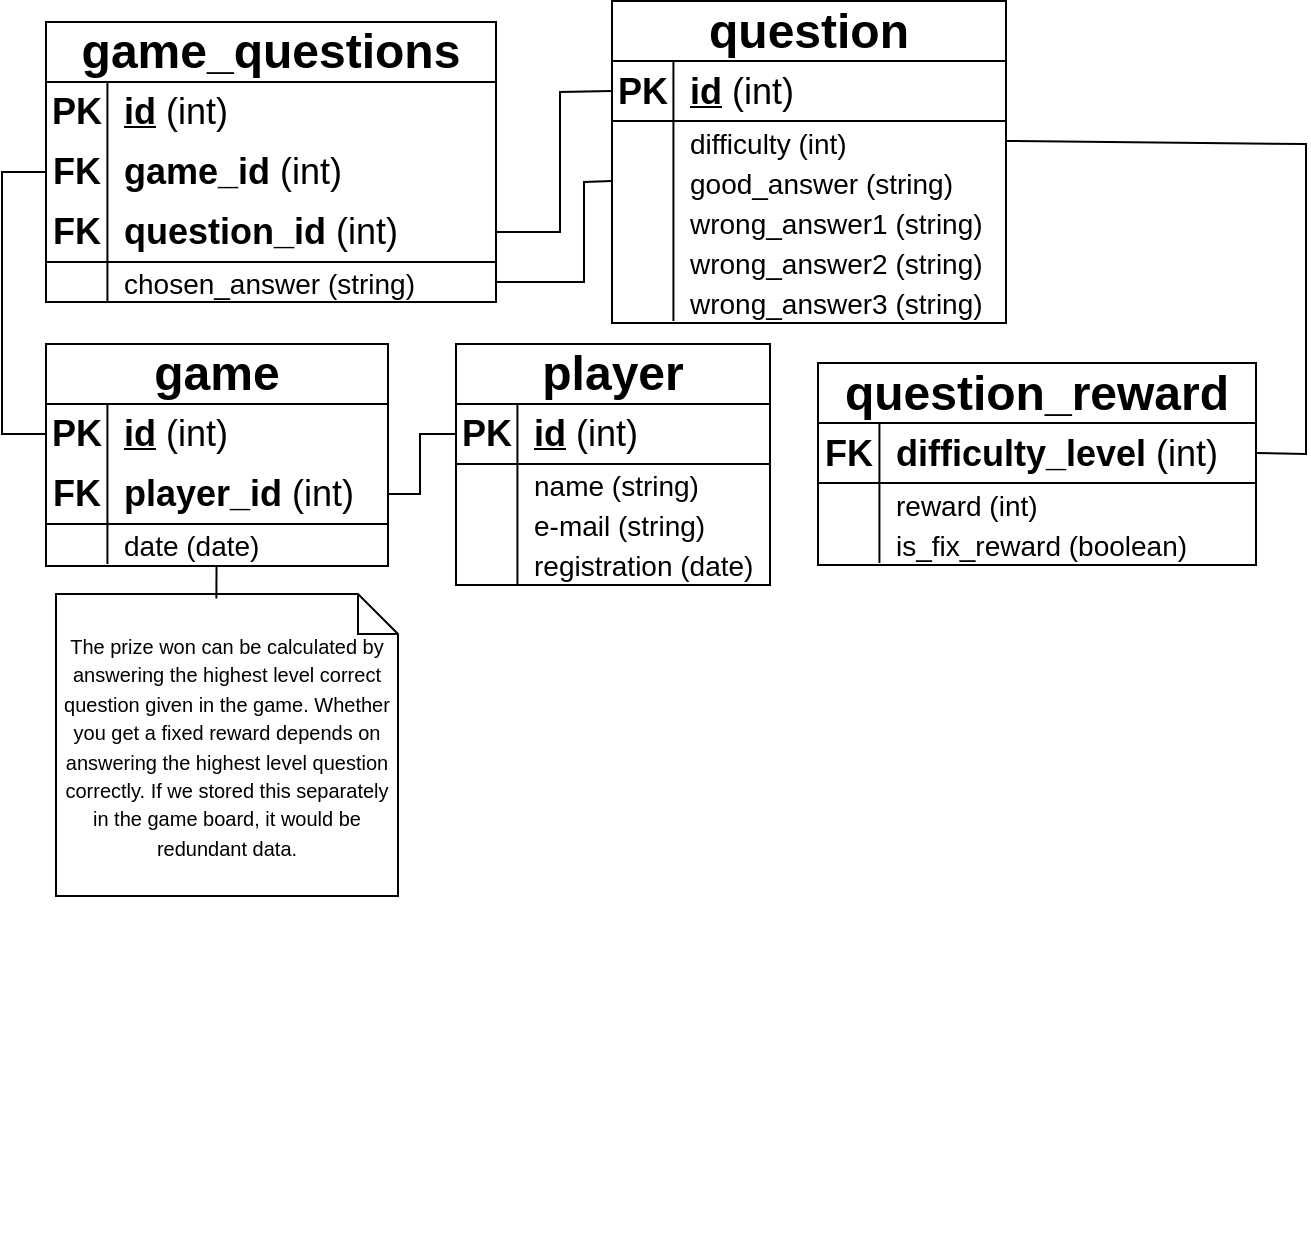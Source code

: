 <mxfile version="21.7.4" type="device">
  <diagram name="Page-1" id="cfBk19PfN_RASMxErwAL">
    <mxGraphModel dx="989" dy="537" grid="0" gridSize="10" guides="1" tooltips="1" connect="1" arrows="1" fold="1" page="1" pageScale="1" pageWidth="850" pageHeight="1100" math="0" shadow="0">
      <root>
        <mxCell id="0" />
        <mxCell id="1" parent="0" />
        <mxCell id="Cbe2RraBzgDYHhXFiiV8-69" value="&lt;font style=&quot;font-size: 24px;&quot;&gt;player&lt;/font&gt;" style="shape=table;startSize=30;container=1;collapsible=1;childLayout=tableLayout;fixedRows=1;rowLines=0;fontStyle=1;align=center;resizeLast=1;html=1;whiteSpace=wrap;labelBorderColor=none;" parent="1" vertex="1">
          <mxGeometry x="415" y="319" width="157" height="120.5" as="geometry">
            <mxRectangle x="263" y="378.5" width="107" height="41" as="alternateBounds" />
          </mxGeometry>
        </mxCell>
        <mxCell id="Cbe2RraBzgDYHhXFiiV8-70" value="" style="shape=tableRow;horizontal=0;startSize=0;swimlaneHead=0;swimlaneBody=0;fillColor=none;collapsible=0;dropTarget=0;points=[[0,0.5],[1,0.5]];portConstraint=eastwest;top=0;left=0;right=0;bottom=0;html=1;" parent="Cbe2RraBzgDYHhXFiiV8-69" vertex="1">
          <mxGeometry y="30" width="157" height="30" as="geometry" />
        </mxCell>
        <mxCell id="Cbe2RraBzgDYHhXFiiV8-71" value="&lt;font style=&quot;font-size: 18px;&quot;&gt;PK&lt;/font&gt;" style="shape=partialRectangle;connectable=0;fillColor=none;top=0;left=0;bottom=1;right=0;fontStyle=1;overflow=hidden;html=1;whiteSpace=wrap;" parent="Cbe2RraBzgDYHhXFiiV8-70" vertex="1">
          <mxGeometry width="30.714" height="30" as="geometry">
            <mxRectangle width="30.714" height="30" as="alternateBounds" />
          </mxGeometry>
        </mxCell>
        <mxCell id="Cbe2RraBzgDYHhXFiiV8-72" value="&lt;font style=&quot;font-size: 18px;&quot;&gt;&lt;u&gt;id&lt;/u&gt;&lt;span style=&quot;font-weight: normal;&quot;&gt; (int)&lt;/span&gt;&lt;/font&gt;" style="shape=partialRectangle;connectable=0;fillColor=none;top=0;left=0;bottom=1;right=0;align=left;spacingLeft=6;fontStyle=1;overflow=hidden;html=1;whiteSpace=wrap;strokeColor=inherit;" parent="Cbe2RraBzgDYHhXFiiV8-70" vertex="1">
          <mxGeometry x="30.714" width="126.286" height="30" as="geometry">
            <mxRectangle width="126.286" height="30" as="alternateBounds" />
          </mxGeometry>
        </mxCell>
        <mxCell id="Cbe2RraBzgDYHhXFiiV8-76" value="" style="shape=tableRow;horizontal=0;startSize=0;swimlaneHead=0;swimlaneBody=0;fillColor=none;collapsible=0;dropTarget=0;points=[[0,0.5],[1,0.5]];portConstraint=eastwest;top=0;left=0;right=0;bottom=0;html=1;" parent="Cbe2RraBzgDYHhXFiiV8-69" vertex="1">
          <mxGeometry y="60" width="157" height="20" as="geometry" />
        </mxCell>
        <mxCell id="Cbe2RraBzgDYHhXFiiV8-77" value="" style="shape=partialRectangle;connectable=0;fillColor=none;top=0;left=0;bottom=0;right=0;editable=1;overflow=hidden;html=1;whiteSpace=wrap;" parent="Cbe2RraBzgDYHhXFiiV8-76" vertex="1">
          <mxGeometry width="30.714" height="20" as="geometry">
            <mxRectangle width="30.714" height="20" as="alternateBounds" />
          </mxGeometry>
        </mxCell>
        <mxCell id="Cbe2RraBzgDYHhXFiiV8-78" value="&lt;font style=&quot;font-size: 14px;&quot;&gt;name (string)&lt;/font&gt;" style="shape=partialRectangle;connectable=0;fillColor=none;top=0;left=0;bottom=0;right=0;align=left;spacingLeft=6;overflow=hidden;html=1;whiteSpace=wrap;spacingTop=0;" parent="Cbe2RraBzgDYHhXFiiV8-76" vertex="1">
          <mxGeometry x="30.714" width="126.286" height="20" as="geometry">
            <mxRectangle width="126.286" height="20" as="alternateBounds" />
          </mxGeometry>
        </mxCell>
        <mxCell id="Cbe2RraBzgDYHhXFiiV8-79" value="" style="shape=tableRow;horizontal=0;startSize=0;swimlaneHead=0;swimlaneBody=0;fillColor=none;collapsible=0;dropTarget=0;points=[[0,0.5],[1,0.5]];portConstraint=eastwest;top=0;left=0;right=0;bottom=0;html=1;" parent="Cbe2RraBzgDYHhXFiiV8-69" vertex="1">
          <mxGeometry y="80" width="157" height="20" as="geometry" />
        </mxCell>
        <mxCell id="Cbe2RraBzgDYHhXFiiV8-80" value="" style="shape=partialRectangle;connectable=0;fillColor=none;top=0;left=0;bottom=0;right=0;editable=1;overflow=hidden;html=1;whiteSpace=wrap;" parent="Cbe2RraBzgDYHhXFiiV8-79" vertex="1">
          <mxGeometry width="30.714" height="20" as="geometry">
            <mxRectangle width="30.714" height="20" as="alternateBounds" />
          </mxGeometry>
        </mxCell>
        <mxCell id="Cbe2RraBzgDYHhXFiiV8-81" value="&lt;font style=&quot;font-size: 14px;&quot;&gt;e-mail (string)&lt;/font&gt;" style="shape=partialRectangle;connectable=0;fillColor=none;top=0;left=0;bottom=0;right=0;align=left;spacingLeft=6;overflow=hidden;html=1;whiteSpace=wrap;spacing=2;spacingTop=0;" parent="Cbe2RraBzgDYHhXFiiV8-79" vertex="1">
          <mxGeometry x="30.714" width="126.286" height="20" as="geometry">
            <mxRectangle width="126.286" height="20" as="alternateBounds" />
          </mxGeometry>
        </mxCell>
        <mxCell id="Cbe2RraBzgDYHhXFiiV8-86" value="" style="shape=tableRow;horizontal=0;startSize=0;swimlaneHead=0;swimlaneBody=0;fillColor=none;collapsible=0;dropTarget=0;points=[[0,0.5],[1,0.5]];portConstraint=eastwest;top=0;left=0;right=0;bottom=0;html=1;" parent="Cbe2RraBzgDYHhXFiiV8-69" vertex="1">
          <mxGeometry y="100" width="157" height="20" as="geometry" />
        </mxCell>
        <mxCell id="Cbe2RraBzgDYHhXFiiV8-87" value="" style="shape=partialRectangle;connectable=0;fillColor=none;top=0;left=0;bottom=0;right=0;editable=1;overflow=hidden;html=1;whiteSpace=wrap;" parent="Cbe2RraBzgDYHhXFiiV8-86" vertex="1">
          <mxGeometry width="30.714" height="20" as="geometry">
            <mxRectangle width="30.714" height="20" as="alternateBounds" />
          </mxGeometry>
        </mxCell>
        <mxCell id="Cbe2RraBzgDYHhXFiiV8-88" value="&lt;font style=&quot;font-size: 14px;&quot;&gt;registration (date)&lt;/font&gt;" style="shape=partialRectangle;connectable=0;fillColor=none;top=0;left=0;bottom=0;right=0;align=left;spacingLeft=6;overflow=hidden;html=1;whiteSpace=wrap;spacingTop=0;" parent="Cbe2RraBzgDYHhXFiiV8-86" vertex="1">
          <mxGeometry x="30.714" width="126.286" height="20" as="geometry">
            <mxRectangle width="126.286" height="20" as="alternateBounds" />
          </mxGeometry>
        </mxCell>
        <mxCell id="Cbe2RraBzgDYHhXFiiV8-89" value="&lt;font style=&quot;font-size: 24px;&quot;&gt;question&lt;/font&gt;" style="shape=table;startSize=30;container=1;collapsible=1;childLayout=tableLayout;fixedRows=1;rowLines=0;fontStyle=1;align=center;resizeLast=1;html=1;whiteSpace=wrap;labelBorderColor=none;" parent="1" vertex="1">
          <mxGeometry x="493" y="147.5" width="197" height="161" as="geometry">
            <mxRectangle x="573" y="292" width="107" height="41" as="alternateBounds" />
          </mxGeometry>
        </mxCell>
        <mxCell id="Cbe2RraBzgDYHhXFiiV8-90" value="" style="shape=tableRow;horizontal=0;startSize=0;swimlaneHead=0;swimlaneBody=0;fillColor=none;collapsible=0;dropTarget=0;points=[[0,0.5],[1,0.5]];portConstraint=eastwest;top=0;left=0;right=0;bottom=0;html=1;" parent="Cbe2RraBzgDYHhXFiiV8-89" vertex="1">
          <mxGeometry y="30" width="197" height="30" as="geometry" />
        </mxCell>
        <mxCell id="Cbe2RraBzgDYHhXFiiV8-91" value="&lt;font style=&quot;font-size: 18px;&quot;&gt;PK&lt;/font&gt;" style="shape=partialRectangle;connectable=0;fillColor=none;top=0;left=0;bottom=1;right=0;fontStyle=1;overflow=hidden;html=1;whiteSpace=wrap;" parent="Cbe2RraBzgDYHhXFiiV8-90" vertex="1">
          <mxGeometry width="30.714" height="30" as="geometry">
            <mxRectangle width="30.714" height="30" as="alternateBounds" />
          </mxGeometry>
        </mxCell>
        <mxCell id="Cbe2RraBzgDYHhXFiiV8-92" value="&lt;font style=&quot;font-size: 18px;&quot;&gt;&lt;u&gt;id&lt;/u&gt;&lt;span style=&quot;font-weight: normal;&quot;&gt; (int)&lt;/span&gt;&lt;/font&gt;" style="shape=partialRectangle;connectable=0;fillColor=none;top=0;left=0;bottom=1;right=0;align=left;spacingLeft=6;fontStyle=1;overflow=hidden;html=1;whiteSpace=wrap;strokeColor=inherit;" parent="Cbe2RraBzgDYHhXFiiV8-90" vertex="1">
          <mxGeometry x="30.714" width="166.286" height="30" as="geometry">
            <mxRectangle width="166.286" height="30" as="alternateBounds" />
          </mxGeometry>
        </mxCell>
        <mxCell id="Cbe2RraBzgDYHhXFiiV8-93" value="" style="shape=tableRow;horizontal=0;startSize=0;swimlaneHead=0;swimlaneBody=0;fillColor=none;collapsible=0;dropTarget=0;points=[[0,0.5],[1,0.5]];portConstraint=eastwest;top=0;left=0;right=0;bottom=0;html=1;" parent="Cbe2RraBzgDYHhXFiiV8-89" vertex="1">
          <mxGeometry y="60" width="197" height="20" as="geometry" />
        </mxCell>
        <mxCell id="Cbe2RraBzgDYHhXFiiV8-94" value="" style="shape=partialRectangle;connectable=0;fillColor=none;top=0;left=0;bottom=0;right=0;editable=1;overflow=hidden;html=1;whiteSpace=wrap;" parent="Cbe2RraBzgDYHhXFiiV8-93" vertex="1">
          <mxGeometry width="30.714" height="20" as="geometry">
            <mxRectangle width="30.714" height="20" as="alternateBounds" />
          </mxGeometry>
        </mxCell>
        <mxCell id="Cbe2RraBzgDYHhXFiiV8-95" value="&lt;font style=&quot;font-size: 14px;&quot;&gt;difficulty (int)&lt;/font&gt;" style="shape=partialRectangle;connectable=0;fillColor=none;top=0;left=0;bottom=0;right=0;align=left;spacingLeft=6;overflow=hidden;html=1;whiteSpace=wrap;spacingTop=0;" parent="Cbe2RraBzgDYHhXFiiV8-93" vertex="1">
          <mxGeometry x="30.714" width="166.286" height="20" as="geometry">
            <mxRectangle width="166.286" height="20" as="alternateBounds" />
          </mxGeometry>
        </mxCell>
        <mxCell id="Cbe2RraBzgDYHhXFiiV8-96" value="" style="shape=tableRow;horizontal=0;startSize=0;swimlaneHead=0;swimlaneBody=0;fillColor=none;collapsible=0;dropTarget=0;points=[[0,0.5],[1,0.5]];portConstraint=eastwest;top=0;left=0;right=0;bottom=0;html=1;" parent="Cbe2RraBzgDYHhXFiiV8-89" vertex="1">
          <mxGeometry y="80" width="197" height="20" as="geometry" />
        </mxCell>
        <mxCell id="Cbe2RraBzgDYHhXFiiV8-97" value="" style="shape=partialRectangle;connectable=0;fillColor=none;top=0;left=0;bottom=0;right=0;editable=1;overflow=hidden;html=1;whiteSpace=wrap;" parent="Cbe2RraBzgDYHhXFiiV8-96" vertex="1">
          <mxGeometry width="30.714" height="20" as="geometry">
            <mxRectangle width="30.714" height="20" as="alternateBounds" />
          </mxGeometry>
        </mxCell>
        <mxCell id="Cbe2RraBzgDYHhXFiiV8-98" value="&lt;font style=&quot;font-size: 14px;&quot;&gt;good_answer (string)&lt;/font&gt;" style="shape=partialRectangle;connectable=0;fillColor=none;top=0;left=0;bottom=0;right=0;align=left;spacingLeft=6;overflow=hidden;html=1;whiteSpace=wrap;spacing=2;spacingTop=0;" parent="Cbe2RraBzgDYHhXFiiV8-96" vertex="1">
          <mxGeometry x="30.714" width="166.286" height="20" as="geometry">
            <mxRectangle width="166.286" height="20" as="alternateBounds" />
          </mxGeometry>
        </mxCell>
        <mxCell id="Cbe2RraBzgDYHhXFiiV8-99" value="" style="shape=tableRow;horizontal=0;startSize=0;swimlaneHead=0;swimlaneBody=0;fillColor=none;collapsible=0;dropTarget=0;points=[[0,0.5],[1,0.5]];portConstraint=eastwest;top=0;left=0;right=0;bottom=0;html=1;" parent="Cbe2RraBzgDYHhXFiiV8-89" vertex="1">
          <mxGeometry y="100" width="197" height="20" as="geometry" />
        </mxCell>
        <mxCell id="Cbe2RraBzgDYHhXFiiV8-100" value="" style="shape=partialRectangle;connectable=0;fillColor=none;top=0;left=0;bottom=0;right=0;editable=1;overflow=hidden;html=1;whiteSpace=wrap;" parent="Cbe2RraBzgDYHhXFiiV8-99" vertex="1">
          <mxGeometry width="30.714" height="20" as="geometry">
            <mxRectangle width="30.714" height="20" as="alternateBounds" />
          </mxGeometry>
        </mxCell>
        <mxCell id="Cbe2RraBzgDYHhXFiiV8-101" value="&lt;font style=&quot;font-size: 14px;&quot;&gt;wrong_answer1 (string)&lt;/font&gt;" style="shape=partialRectangle;connectable=0;fillColor=none;top=0;left=0;bottom=0;right=0;align=left;spacingLeft=6;overflow=hidden;html=1;whiteSpace=wrap;spacingTop=0;" parent="Cbe2RraBzgDYHhXFiiV8-99" vertex="1">
          <mxGeometry x="30.714" width="166.286" height="20" as="geometry">
            <mxRectangle width="166.286" height="20" as="alternateBounds" />
          </mxGeometry>
        </mxCell>
        <mxCell id="Cbe2RraBzgDYHhXFiiV8-102" value="" style="shape=tableRow;horizontal=0;startSize=0;swimlaneHead=0;swimlaneBody=0;fillColor=none;collapsible=0;dropTarget=0;points=[[0,0.5],[1,0.5]];portConstraint=eastwest;top=0;left=0;right=0;bottom=0;html=1;" parent="Cbe2RraBzgDYHhXFiiV8-89" vertex="1">
          <mxGeometry y="120" width="197" height="20" as="geometry" />
        </mxCell>
        <mxCell id="Cbe2RraBzgDYHhXFiiV8-103" value="" style="shape=partialRectangle;connectable=0;fillColor=none;top=0;left=0;bottom=0;right=0;editable=1;overflow=hidden;html=1;whiteSpace=wrap;" parent="Cbe2RraBzgDYHhXFiiV8-102" vertex="1">
          <mxGeometry width="30.714" height="20" as="geometry">
            <mxRectangle width="30.714" height="20" as="alternateBounds" />
          </mxGeometry>
        </mxCell>
        <mxCell id="Cbe2RraBzgDYHhXFiiV8-104" value="&lt;font style=&quot;font-size: 14px;&quot;&gt;wrong_answer2 (string)&lt;/font&gt;" style="shape=partialRectangle;connectable=0;fillColor=none;top=0;left=0;bottom=0;right=0;align=left;spacingLeft=6;overflow=hidden;html=1;whiteSpace=wrap;spacingTop=0;" parent="Cbe2RraBzgDYHhXFiiV8-102" vertex="1">
          <mxGeometry x="30.714" width="166.286" height="20" as="geometry">
            <mxRectangle width="166.286" height="20" as="alternateBounds" />
          </mxGeometry>
        </mxCell>
        <mxCell id="Cbe2RraBzgDYHhXFiiV8-105" value="" style="shape=tableRow;horizontal=0;startSize=0;swimlaneHead=0;swimlaneBody=0;fillColor=none;collapsible=0;dropTarget=0;points=[[0,0.5],[1,0.5]];portConstraint=eastwest;top=0;left=0;right=0;bottom=0;html=1;" parent="Cbe2RraBzgDYHhXFiiV8-89" vertex="1">
          <mxGeometry y="140" width="197" height="20" as="geometry" />
        </mxCell>
        <mxCell id="Cbe2RraBzgDYHhXFiiV8-106" value="" style="shape=partialRectangle;connectable=0;fillColor=none;top=0;left=0;bottom=0;right=0;editable=1;overflow=hidden;html=1;whiteSpace=wrap;" parent="Cbe2RraBzgDYHhXFiiV8-105" vertex="1">
          <mxGeometry width="30.714" height="20" as="geometry">
            <mxRectangle width="30.714" height="20" as="alternateBounds" />
          </mxGeometry>
        </mxCell>
        <mxCell id="Cbe2RraBzgDYHhXFiiV8-107" value="&lt;font style=&quot;font-size: 14px;&quot;&gt;wrong_answer3 (string)&lt;/font&gt;" style="shape=partialRectangle;connectable=0;fillColor=none;top=0;left=0;bottom=0;right=0;align=left;spacingLeft=6;overflow=hidden;html=1;whiteSpace=wrap;spacingTop=0;" parent="Cbe2RraBzgDYHhXFiiV8-105" vertex="1">
          <mxGeometry x="30.714" width="166.286" height="20" as="geometry">
            <mxRectangle width="166.286" height="20" as="alternateBounds" />
          </mxGeometry>
        </mxCell>
        <mxCell id="Cbe2RraBzgDYHhXFiiV8-108" value="&lt;font style=&quot;font-size: 24px;&quot;&gt;game&lt;/font&gt;" style="shape=table;startSize=30;container=1;collapsible=1;childLayout=tableLayout;fixedRows=1;rowLines=0;fontStyle=1;align=center;resizeLast=1;html=1;whiteSpace=wrap;labelBorderColor=none;" parent="1" vertex="1">
          <mxGeometry x="210" y="319" width="171" height="111" as="geometry">
            <mxRectangle x="573" y="292" width="107" height="41" as="alternateBounds" />
          </mxGeometry>
        </mxCell>
        <mxCell id="Cbe2RraBzgDYHhXFiiV8-109" value="" style="shape=tableRow;horizontal=0;startSize=0;swimlaneHead=0;swimlaneBody=0;fillColor=none;collapsible=0;dropTarget=0;points=[[0,0.5],[1,0.5]];portConstraint=eastwest;top=0;left=0;right=0;bottom=0;html=1;" parent="Cbe2RraBzgDYHhXFiiV8-108" vertex="1">
          <mxGeometry y="30" width="171" height="30" as="geometry" />
        </mxCell>
        <mxCell id="Cbe2RraBzgDYHhXFiiV8-110" value="&lt;font style=&quot;font-size: 18px;&quot;&gt;PK&lt;/font&gt;" style="shape=partialRectangle;connectable=0;fillColor=none;top=0;left=0;bottom=0;right=0;fontStyle=1;overflow=hidden;html=1;whiteSpace=wrap;" parent="Cbe2RraBzgDYHhXFiiV8-109" vertex="1">
          <mxGeometry width="30.714" height="30" as="geometry">
            <mxRectangle width="30.714" height="30" as="alternateBounds" />
          </mxGeometry>
        </mxCell>
        <mxCell id="Cbe2RraBzgDYHhXFiiV8-111" value="&lt;font style=&quot;font-size: 18px;&quot;&gt;&lt;u&gt;id&lt;/u&gt;&lt;span style=&quot;font-weight: normal;&quot;&gt; (int)&lt;/span&gt;&lt;/font&gt;" style="shape=partialRectangle;connectable=0;fillColor=none;top=0;left=0;bottom=0;right=0;align=left;spacingLeft=6;fontStyle=1;overflow=hidden;html=1;whiteSpace=wrap;strokeColor=inherit;" parent="Cbe2RraBzgDYHhXFiiV8-109" vertex="1">
          <mxGeometry x="30.714" width="140.286" height="30" as="geometry">
            <mxRectangle width="140.286" height="30" as="alternateBounds" />
          </mxGeometry>
        </mxCell>
        <mxCell id="Cbe2RraBzgDYHhXFiiV8-121" value="" style="shape=tableRow;horizontal=0;startSize=0;swimlaneHead=0;swimlaneBody=0;fillColor=none;collapsible=0;dropTarget=0;points=[[0,0.5],[1,0.5]];portConstraint=eastwest;top=0;left=0;right=0;bottom=0;html=1;" parent="Cbe2RraBzgDYHhXFiiV8-108" vertex="1">
          <mxGeometry y="60" width="171" height="30" as="geometry" />
        </mxCell>
        <mxCell id="Cbe2RraBzgDYHhXFiiV8-122" value="&lt;font style=&quot;font-size: 18px;&quot;&gt;FK&lt;/font&gt;" style="shape=partialRectangle;connectable=0;fillColor=none;top=0;left=0;bottom=1;right=0;fontStyle=1;overflow=hidden;html=1;whiteSpace=wrap;" parent="Cbe2RraBzgDYHhXFiiV8-121" vertex="1">
          <mxGeometry width="30.714" height="30" as="geometry">
            <mxRectangle width="30.714" height="30" as="alternateBounds" />
          </mxGeometry>
        </mxCell>
        <mxCell id="Cbe2RraBzgDYHhXFiiV8-123" value="&lt;font style=&quot;font-size: 18px;&quot;&gt;player_id&amp;nbsp;&lt;span style=&quot;font-weight: normal;&quot;&gt;(int)&lt;/span&gt;&lt;/font&gt;" style="shape=partialRectangle;connectable=0;fillColor=none;top=0;left=0;bottom=1;right=0;align=left;spacingLeft=6;fontStyle=1;overflow=hidden;html=1;whiteSpace=wrap;strokeColor=inherit;" parent="Cbe2RraBzgDYHhXFiiV8-121" vertex="1">
          <mxGeometry x="30.714" width="140.286" height="30" as="geometry">
            <mxRectangle width="140.286" height="30" as="alternateBounds" />
          </mxGeometry>
        </mxCell>
        <mxCell id="Cbe2RraBzgDYHhXFiiV8-112" value="" style="shape=tableRow;horizontal=0;startSize=0;swimlaneHead=0;swimlaneBody=0;fillColor=none;collapsible=0;dropTarget=0;points=[[0,0.5],[1,0.5]];portConstraint=eastwest;top=0;left=0;right=0;bottom=0;html=1;" parent="Cbe2RraBzgDYHhXFiiV8-108" vertex="1">
          <mxGeometry y="90" width="171" height="20" as="geometry" />
        </mxCell>
        <mxCell id="Cbe2RraBzgDYHhXFiiV8-113" value="" style="shape=partialRectangle;connectable=0;fillColor=none;top=0;left=0;bottom=0;right=0;editable=1;overflow=hidden;html=1;whiteSpace=wrap;" parent="Cbe2RraBzgDYHhXFiiV8-112" vertex="1">
          <mxGeometry width="30.714" height="20" as="geometry">
            <mxRectangle width="30.714" height="20" as="alternateBounds" />
          </mxGeometry>
        </mxCell>
        <mxCell id="Cbe2RraBzgDYHhXFiiV8-114" value="&lt;font style=&quot;font-size: 14px;&quot;&gt;date (date)&lt;/font&gt;" style="shape=partialRectangle;connectable=0;fillColor=none;top=0;left=0;bottom=0;right=0;align=left;spacingLeft=6;overflow=hidden;html=1;whiteSpace=wrap;spacingTop=0;" parent="Cbe2RraBzgDYHhXFiiV8-112" vertex="1">
          <mxGeometry x="30.714" width="140.286" height="20" as="geometry">
            <mxRectangle width="140.286" height="20" as="alternateBounds" />
          </mxGeometry>
        </mxCell>
        <mxCell id="Cbe2RraBzgDYHhXFiiV8-140" value="" style="shape=partialRectangle;connectable=0;fillColor=none;top=0;left=0;bottom=0;right=0;editable=1;overflow=hidden;html=1;whiteSpace=wrap;" parent="1" vertex="1">
          <mxGeometry x="246" y="743" width="30.714" height="20" as="geometry">
            <mxRectangle width="30.714" height="20" as="alternateBounds" />
          </mxGeometry>
        </mxCell>
        <mxCell id="Cbe2RraBzgDYHhXFiiV8-141" value="" style="shape=partialRectangle;connectable=0;fillColor=none;top=0;left=0;bottom=0;right=0;align=left;spacingLeft=6;overflow=hidden;html=1;whiteSpace=wrap;spacing=2;spacingTop=0;" parent="1" vertex="1">
          <mxGeometry x="276.714" y="743" width="140.286" height="20" as="geometry">
            <mxRectangle width="140.286" height="20" as="alternateBounds" />
          </mxGeometry>
        </mxCell>
        <mxCell id="Cbe2RraBzgDYHhXFiiV8-142" value="&lt;font style=&quot;font-size: 10px;&quot;&gt;The prize won can be calculated by answering the highest level correct question given in the game. Whether you get a fixed reward depends on answering the highest level question correctly. If we stored this separately in the game board, it would be redundant data.&lt;/font&gt;" style="shape=note;size=20;whiteSpace=wrap;html=1;" parent="1" vertex="1">
          <mxGeometry x="215" y="444" width="171" height="151" as="geometry" />
        </mxCell>
        <mxCell id="Cbe2RraBzgDYHhXFiiV8-160" value="" style="endArrow=none;html=1;rounded=0;entryX=0.469;entryY=0.015;entryDx=0;entryDy=0;entryPerimeter=0;" parent="1" source="Cbe2RraBzgDYHhXFiiV8-108" target="Cbe2RraBzgDYHhXFiiV8-142" edge="1">
          <mxGeometry relative="1" as="geometry">
            <mxPoint x="296" y="465" as="sourcePoint" />
            <mxPoint x="456" y="465" as="targetPoint" />
          </mxGeometry>
        </mxCell>
        <mxCell id="Cbe2RraBzgDYHhXFiiV8-183" value="&lt;font style=&quot;font-size: 24px;&quot;&gt;game_questions&lt;/font&gt;" style="shape=table;startSize=30;container=1;collapsible=1;childLayout=tableLayout;fixedRows=1;rowLines=0;fontStyle=1;align=center;resizeLast=1;html=1;whiteSpace=wrap;labelBorderColor=none;" parent="1" vertex="1">
          <mxGeometry x="210" y="158" width="225" height="140" as="geometry">
            <mxRectangle x="573" y="292" width="107" height="41" as="alternateBounds" />
          </mxGeometry>
        </mxCell>
        <mxCell id="Cbe2RraBzgDYHhXFiiV8-184" value="" style="shape=tableRow;horizontal=0;startSize=0;swimlaneHead=0;swimlaneBody=0;fillColor=none;collapsible=0;dropTarget=0;points=[[0,0.5],[1,0.5]];portConstraint=eastwest;top=0;left=0;right=0;bottom=0;html=1;" parent="Cbe2RraBzgDYHhXFiiV8-183" vertex="1">
          <mxGeometry y="30" width="225" height="30" as="geometry" />
        </mxCell>
        <mxCell id="Cbe2RraBzgDYHhXFiiV8-185" value="&lt;font style=&quot;font-size: 18px;&quot;&gt;PK&lt;/font&gt;" style="shape=partialRectangle;connectable=0;fillColor=none;top=0;left=0;bottom=0;right=0;fontStyle=1;overflow=hidden;html=1;whiteSpace=wrap;" parent="Cbe2RraBzgDYHhXFiiV8-184" vertex="1">
          <mxGeometry width="30.714" height="30" as="geometry">
            <mxRectangle width="30.714" height="30" as="alternateBounds" />
          </mxGeometry>
        </mxCell>
        <mxCell id="Cbe2RraBzgDYHhXFiiV8-186" value="&lt;font style=&quot;font-size: 18px;&quot;&gt;&lt;u&gt;id&lt;/u&gt;&lt;span style=&quot;font-weight: normal;&quot;&gt; (int)&lt;/span&gt;&lt;/font&gt;" style="shape=partialRectangle;connectable=0;fillColor=none;top=0;left=0;bottom=0;right=0;align=left;spacingLeft=6;fontStyle=1;overflow=hidden;html=1;whiteSpace=wrap;strokeColor=inherit;" parent="Cbe2RraBzgDYHhXFiiV8-184" vertex="1">
          <mxGeometry x="30.714" width="194.286" height="30" as="geometry">
            <mxRectangle width="194.286" height="30" as="alternateBounds" />
          </mxGeometry>
        </mxCell>
        <mxCell id="Cbe2RraBzgDYHhXFiiV8-194" value="" style="shape=tableRow;horizontal=0;startSize=0;swimlaneHead=0;swimlaneBody=0;fillColor=none;collapsible=0;dropTarget=0;points=[[0,0.5],[1,0.5]];portConstraint=eastwest;top=0;left=0;right=0;bottom=0;html=1;" parent="Cbe2RraBzgDYHhXFiiV8-183" vertex="1">
          <mxGeometry y="60" width="225" height="30" as="geometry" />
        </mxCell>
        <mxCell id="Cbe2RraBzgDYHhXFiiV8-195" value="&lt;font style=&quot;font-size: 18px;&quot;&gt;FK&lt;/font&gt;" style="shape=partialRectangle;connectable=0;fillColor=none;top=0;left=0;bottom=0;right=0;fontStyle=1;overflow=hidden;html=1;whiteSpace=wrap;" parent="Cbe2RraBzgDYHhXFiiV8-194" vertex="1">
          <mxGeometry width="30.714" height="30" as="geometry">
            <mxRectangle width="30.714" height="30" as="alternateBounds" />
          </mxGeometry>
        </mxCell>
        <mxCell id="Cbe2RraBzgDYHhXFiiV8-196" value="&lt;font style=&quot;font-size: 18px;&quot;&gt;game_id&lt;span style=&quot;font-weight: normal;&quot;&gt; (int)&lt;/span&gt;&lt;/font&gt;" style="shape=partialRectangle;connectable=0;fillColor=none;top=0;left=0;bottom=0;right=0;align=left;spacingLeft=6;fontStyle=1;overflow=hidden;html=1;whiteSpace=wrap;strokeColor=inherit;" parent="Cbe2RraBzgDYHhXFiiV8-194" vertex="1">
          <mxGeometry x="30.714" width="194.286" height="30" as="geometry">
            <mxRectangle width="194.286" height="30" as="alternateBounds" />
          </mxGeometry>
        </mxCell>
        <mxCell id="Cbe2RraBzgDYHhXFiiV8-187" value="" style="shape=tableRow;horizontal=0;startSize=0;swimlaneHead=0;swimlaneBody=0;fillColor=none;collapsible=0;dropTarget=0;points=[[0,0.5],[1,0.5]];portConstraint=eastwest;top=0;left=0;right=0;bottom=0;html=1;" parent="Cbe2RraBzgDYHhXFiiV8-183" vertex="1">
          <mxGeometry y="90" width="225" height="30" as="geometry" />
        </mxCell>
        <mxCell id="Cbe2RraBzgDYHhXFiiV8-188" value="&lt;font style=&quot;font-size: 18px;&quot;&gt;FK&lt;/font&gt;" style="shape=partialRectangle;connectable=0;fillColor=none;top=0;left=0;bottom=1;right=0;fontStyle=1;overflow=hidden;html=1;whiteSpace=wrap;" parent="Cbe2RraBzgDYHhXFiiV8-187" vertex="1">
          <mxGeometry width="30.714" height="30" as="geometry">
            <mxRectangle width="30.714" height="30" as="alternateBounds" />
          </mxGeometry>
        </mxCell>
        <mxCell id="Cbe2RraBzgDYHhXFiiV8-189" value="&lt;span style=&quot;font-size: 18px;&quot;&gt;question_id &lt;span style=&quot;font-weight: normal;&quot;&gt;(int)&lt;/span&gt;&lt;/span&gt;" style="shape=partialRectangle;connectable=0;fillColor=none;top=0;left=0;bottom=1;right=0;align=left;spacingLeft=6;fontStyle=1;overflow=hidden;html=1;whiteSpace=wrap;strokeColor=inherit;" parent="Cbe2RraBzgDYHhXFiiV8-187" vertex="1">
          <mxGeometry x="30.714" width="194.286" height="30" as="geometry">
            <mxRectangle width="194.286" height="30" as="alternateBounds" />
          </mxGeometry>
        </mxCell>
        <mxCell id="Cbe2RraBzgDYHhXFiiV8-190" value="" style="shape=tableRow;horizontal=0;startSize=0;swimlaneHead=0;swimlaneBody=0;fillColor=none;collapsible=0;dropTarget=0;points=[[0,0.5],[1,0.5]];portConstraint=eastwest;top=0;left=0;right=0;bottom=0;html=1;" parent="Cbe2RraBzgDYHhXFiiV8-183" vertex="1">
          <mxGeometry y="120" width="225" height="20" as="geometry" />
        </mxCell>
        <mxCell id="Cbe2RraBzgDYHhXFiiV8-191" value="" style="shape=partialRectangle;connectable=0;fillColor=none;top=0;left=0;bottom=0;right=0;editable=1;overflow=hidden;html=1;whiteSpace=wrap;" parent="Cbe2RraBzgDYHhXFiiV8-190" vertex="1">
          <mxGeometry width="30.714" height="20" as="geometry">
            <mxRectangle width="30.714" height="20" as="alternateBounds" />
          </mxGeometry>
        </mxCell>
        <mxCell id="Cbe2RraBzgDYHhXFiiV8-192" value="&lt;font style=&quot;font-size: 14px;&quot;&gt;chosen_answer (string)&lt;/font&gt;" style="shape=partialRectangle;connectable=0;fillColor=none;top=0;left=0;bottom=0;right=0;align=left;spacingLeft=6;overflow=hidden;html=1;whiteSpace=wrap;spacingTop=0;" parent="Cbe2RraBzgDYHhXFiiV8-190" vertex="1">
          <mxGeometry x="30.714" width="194.286" height="20" as="geometry">
            <mxRectangle width="194.286" height="20" as="alternateBounds" />
          </mxGeometry>
        </mxCell>
        <mxCell id="Cbe2RraBzgDYHhXFiiV8-202" value="" style="endArrow=none;html=1;rounded=0;exitX=0;exitY=0.5;exitDx=0;exitDy=0;entryX=1;entryY=0.5;entryDx=0;entryDy=0;" parent="1" source="Cbe2RraBzgDYHhXFiiV8-70" target="Cbe2RraBzgDYHhXFiiV8-121" edge="1">
          <mxGeometry relative="1" as="geometry">
            <mxPoint x="385.66" y="508.01" as="sourcePoint" />
            <mxPoint x="308.3" y="504.01" as="targetPoint" />
            <Array as="points">
              <mxPoint x="397" y="364" />
              <mxPoint x="397" y="394" />
            </Array>
          </mxGeometry>
        </mxCell>
        <mxCell id="Cbe2RraBzgDYHhXFiiV8-204" value="" style="endArrow=none;html=1;rounded=0;entryX=0;entryY=0.5;entryDx=0;entryDy=0;exitX=0;exitY=0.5;exitDx=0;exitDy=0;" parent="1" source="Cbe2RraBzgDYHhXFiiV8-109" target="Cbe2RraBzgDYHhXFiiV8-194" edge="1">
          <mxGeometry relative="1" as="geometry">
            <mxPoint x="324" y="263" as="sourcePoint" />
            <mxPoint x="484" y="263" as="targetPoint" />
            <Array as="points">
              <mxPoint x="188" y="364" />
              <mxPoint x="188" y="233" />
            </Array>
          </mxGeometry>
        </mxCell>
        <mxCell id="Cbe2RraBzgDYHhXFiiV8-206" value="" style="endArrow=none;html=1;rounded=0;entryX=1;entryY=0.5;entryDx=0;entryDy=0;exitX=0;exitY=0.5;exitDx=0;exitDy=0;" parent="1" source="Cbe2RraBzgDYHhXFiiV8-90" target="Cbe2RraBzgDYHhXFiiV8-187" edge="1">
          <mxGeometry relative="1" as="geometry">
            <mxPoint x="385" y="84" as="sourcePoint" />
            <mxPoint x="545" y="84" as="targetPoint" />
            <Array as="points">
              <mxPoint x="467" y="193" />
              <mxPoint x="467" y="263" />
            </Array>
          </mxGeometry>
        </mxCell>
        <mxCell id="Cbe2RraBzgDYHhXFiiV8-208" value="" style="endArrow=none;html=1;rounded=0;exitX=1;exitY=0.5;exitDx=0;exitDy=0;entryX=0;entryY=0.5;entryDx=0;entryDy=0;" parent="1" source="Cbe2RraBzgDYHhXFiiV8-190" target="Cbe2RraBzgDYHhXFiiV8-96" edge="1">
          <mxGeometry relative="1" as="geometry">
            <mxPoint x="614" y="368" as="sourcePoint" />
            <mxPoint x="774" y="368" as="targetPoint" />
            <Array as="points">
              <mxPoint x="479" y="288" />
              <mxPoint x="479" y="238" />
            </Array>
          </mxGeometry>
        </mxCell>
        <mxCell id="Cbe2RraBzgDYHhXFiiV8-209" value="&lt;font style=&quot;font-size: 24px;&quot;&gt;question_reward&lt;/font&gt;" style="shape=table;startSize=30;container=1;collapsible=1;childLayout=tableLayout;fixedRows=1;rowLines=0;fontStyle=1;align=center;resizeLast=1;html=1;whiteSpace=wrap;labelBorderColor=none;" parent="1" vertex="1">
          <mxGeometry x="596" y="328.5" width="219" height="101" as="geometry">
            <mxRectangle x="573" y="292" width="107" height="41" as="alternateBounds" />
          </mxGeometry>
        </mxCell>
        <mxCell id="Cbe2RraBzgDYHhXFiiV8-213" value="" style="shape=tableRow;horizontal=0;startSize=0;swimlaneHead=0;swimlaneBody=0;fillColor=none;collapsible=0;dropTarget=0;points=[[0,0.5],[1,0.5]];portConstraint=eastwest;top=0;left=0;right=0;bottom=0;html=1;" parent="Cbe2RraBzgDYHhXFiiV8-209" vertex="1">
          <mxGeometry y="30" width="219" height="30" as="geometry" />
        </mxCell>
        <mxCell id="Cbe2RraBzgDYHhXFiiV8-214" value="&lt;font style=&quot;font-size: 18px;&quot;&gt;FK&lt;/font&gt;" style="shape=partialRectangle;connectable=0;fillColor=none;top=0;left=0;bottom=1;right=0;fontStyle=1;overflow=hidden;html=1;whiteSpace=wrap;" parent="Cbe2RraBzgDYHhXFiiV8-213" vertex="1">
          <mxGeometry width="30.714" height="30" as="geometry">
            <mxRectangle width="30.714" height="30" as="alternateBounds" />
          </mxGeometry>
        </mxCell>
        <mxCell id="Cbe2RraBzgDYHhXFiiV8-215" value="&lt;font style=&quot;font-size: 18px;&quot;&gt;difficulty_level&amp;nbsp;&lt;span style=&quot;font-weight: normal;&quot;&gt;(int)&lt;/span&gt;&lt;/font&gt;" style="shape=partialRectangle;connectable=0;fillColor=none;top=0;left=0;bottom=1;right=0;align=left;spacingLeft=6;fontStyle=1;overflow=hidden;html=1;whiteSpace=wrap;strokeColor=inherit;" parent="Cbe2RraBzgDYHhXFiiV8-213" vertex="1">
          <mxGeometry x="30.714" width="188.286" height="30" as="geometry">
            <mxRectangle width="188.286" height="30" as="alternateBounds" />
          </mxGeometry>
        </mxCell>
        <mxCell id="Cbe2RraBzgDYHhXFiiV8-216" value="" style="shape=tableRow;horizontal=0;startSize=0;swimlaneHead=0;swimlaneBody=0;fillColor=none;collapsible=0;dropTarget=0;points=[[0,0.5],[1,0.5]];portConstraint=eastwest;top=0;left=0;right=0;bottom=0;html=1;" parent="Cbe2RraBzgDYHhXFiiV8-209" vertex="1">
          <mxGeometry y="60" width="219" height="20" as="geometry" />
        </mxCell>
        <mxCell id="Cbe2RraBzgDYHhXFiiV8-217" value="" style="shape=partialRectangle;connectable=0;fillColor=none;top=0;left=0;bottom=0;right=0;editable=1;overflow=hidden;html=1;whiteSpace=wrap;" parent="Cbe2RraBzgDYHhXFiiV8-216" vertex="1">
          <mxGeometry width="30.714" height="20" as="geometry">
            <mxRectangle width="30.714" height="20" as="alternateBounds" />
          </mxGeometry>
        </mxCell>
        <mxCell id="Cbe2RraBzgDYHhXFiiV8-218" value="&lt;font style=&quot;font-size: 14px;&quot;&gt;reward (int)&lt;/font&gt;" style="shape=partialRectangle;connectable=0;fillColor=none;top=0;left=0;bottom=0;right=0;align=left;spacingLeft=6;overflow=hidden;html=1;whiteSpace=wrap;spacingTop=0;" parent="Cbe2RraBzgDYHhXFiiV8-216" vertex="1">
          <mxGeometry x="30.714" width="188.286" height="20" as="geometry">
            <mxRectangle width="188.286" height="20" as="alternateBounds" />
          </mxGeometry>
        </mxCell>
        <mxCell id="Cbe2RraBzgDYHhXFiiV8-230" value="" style="shape=tableRow;horizontal=0;startSize=0;swimlaneHead=0;swimlaneBody=0;fillColor=none;collapsible=0;dropTarget=0;points=[[0,0.5],[1,0.5]];portConstraint=eastwest;top=0;left=0;right=0;bottom=0;html=1;" parent="Cbe2RraBzgDYHhXFiiV8-209" vertex="1">
          <mxGeometry y="80" width="219" height="20" as="geometry" />
        </mxCell>
        <mxCell id="Cbe2RraBzgDYHhXFiiV8-231" value="" style="shape=partialRectangle;connectable=0;fillColor=none;top=0;left=0;bottom=0;right=0;editable=1;overflow=hidden;html=1;whiteSpace=wrap;" parent="Cbe2RraBzgDYHhXFiiV8-230" vertex="1">
          <mxGeometry width="30.714" height="20" as="geometry">
            <mxRectangle width="30.714" height="20" as="alternateBounds" />
          </mxGeometry>
        </mxCell>
        <mxCell id="Cbe2RraBzgDYHhXFiiV8-232" value="&lt;font style=&quot;font-size: 14px;&quot;&gt;is_fix_reward (boolean)&lt;/font&gt;" style="shape=partialRectangle;connectable=0;fillColor=none;top=0;left=0;bottom=0;right=0;align=left;spacingLeft=6;overflow=hidden;html=1;whiteSpace=wrap;spacingTop=0;" parent="Cbe2RraBzgDYHhXFiiV8-230" vertex="1">
          <mxGeometry x="30.714" width="188.286" height="20" as="geometry">
            <mxRectangle width="188.286" height="20" as="alternateBounds" />
          </mxGeometry>
        </mxCell>
        <mxCell id="Cbe2RraBzgDYHhXFiiV8-229" value="" style="endArrow=none;html=1;rounded=0;exitX=1;exitY=0.5;exitDx=0;exitDy=0;entryX=1;entryY=0.5;entryDx=0;entryDy=0;" parent="1" source="Cbe2RraBzgDYHhXFiiV8-93" target="Cbe2RraBzgDYHhXFiiV8-213" edge="1">
          <mxGeometry relative="1" as="geometry">
            <mxPoint x="520" y="244" as="sourcePoint" />
            <mxPoint x="680" y="244" as="targetPoint" />
            <Array as="points">
              <mxPoint x="840" y="219" />
              <mxPoint x="840" y="374" />
            </Array>
          </mxGeometry>
        </mxCell>
      </root>
    </mxGraphModel>
  </diagram>
</mxfile>
